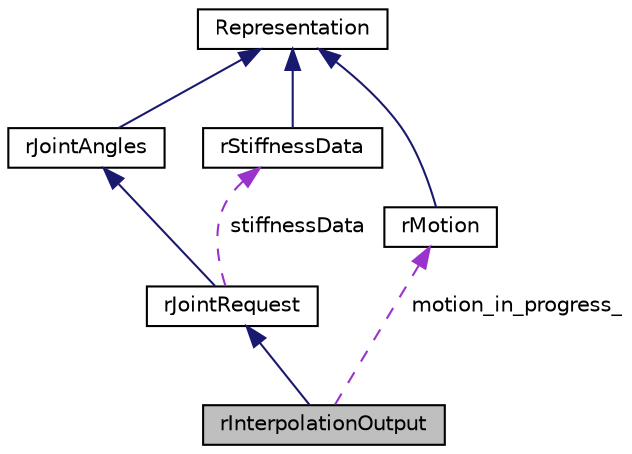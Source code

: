 digraph "rInterpolationOutput"
{
  edge [fontname="Helvetica",fontsize="10",labelfontname="Helvetica",labelfontsize="10"];
  node [fontname="Helvetica",fontsize="10",shape=record];
  Node4 [label="rInterpolationOutput",height=0.2,width=0.4,color="black", fillcolor="grey75", style="filled", fontcolor="black"];
  Node5 -> Node4 [dir="back",color="midnightblue",fontsize="10",style="solid",fontname="Helvetica"];
  Node5 [label="rJointRequest",height=0.2,width=0.4,color="black", fillcolor="white", style="filled",URL="$classrJointRequest.html"];
  Node6 -> Node5 [dir="back",color="midnightblue",fontsize="10",style="solid",fontname="Helvetica"];
  Node6 [label="rJointAngles",height=0.2,width=0.4,color="black", fillcolor="white", style="filled",URL="$classrJointAngles.html"];
  Node7 -> Node6 [dir="back",color="midnightblue",fontsize="10",style="solid",fontname="Helvetica"];
  Node7 [label="Representation",height=0.2,width=0.4,color="black", fillcolor="white", style="filled",URL="$classRepresentation.html",tooltip="Representation abstract class. "];
  Node8 -> Node5 [dir="back",color="darkorchid3",fontsize="10",style="dashed",label=" stiffnessData" ,fontname="Helvetica"];
  Node8 [label="rStiffnessData",height=0.2,width=0.4,color="black", fillcolor="white", style="filled",URL="$classrStiffnessData.html"];
  Node7 -> Node8 [dir="back",color="midnightblue",fontsize="10",style="solid",fontname="Helvetica"];
  Node9 -> Node4 [dir="back",color="darkorchid3",fontsize="10",style="dashed",label=" motion_in_progress_" ,fontname="Helvetica"];
  Node9 [label="rMotion",height=0.2,width=0.4,color="black", fillcolor="white", style="filled",URL="$classrMotion.html"];
  Node7 -> Node9 [dir="back",color="midnightblue",fontsize="10",style="solid",fontname="Helvetica"];
}
